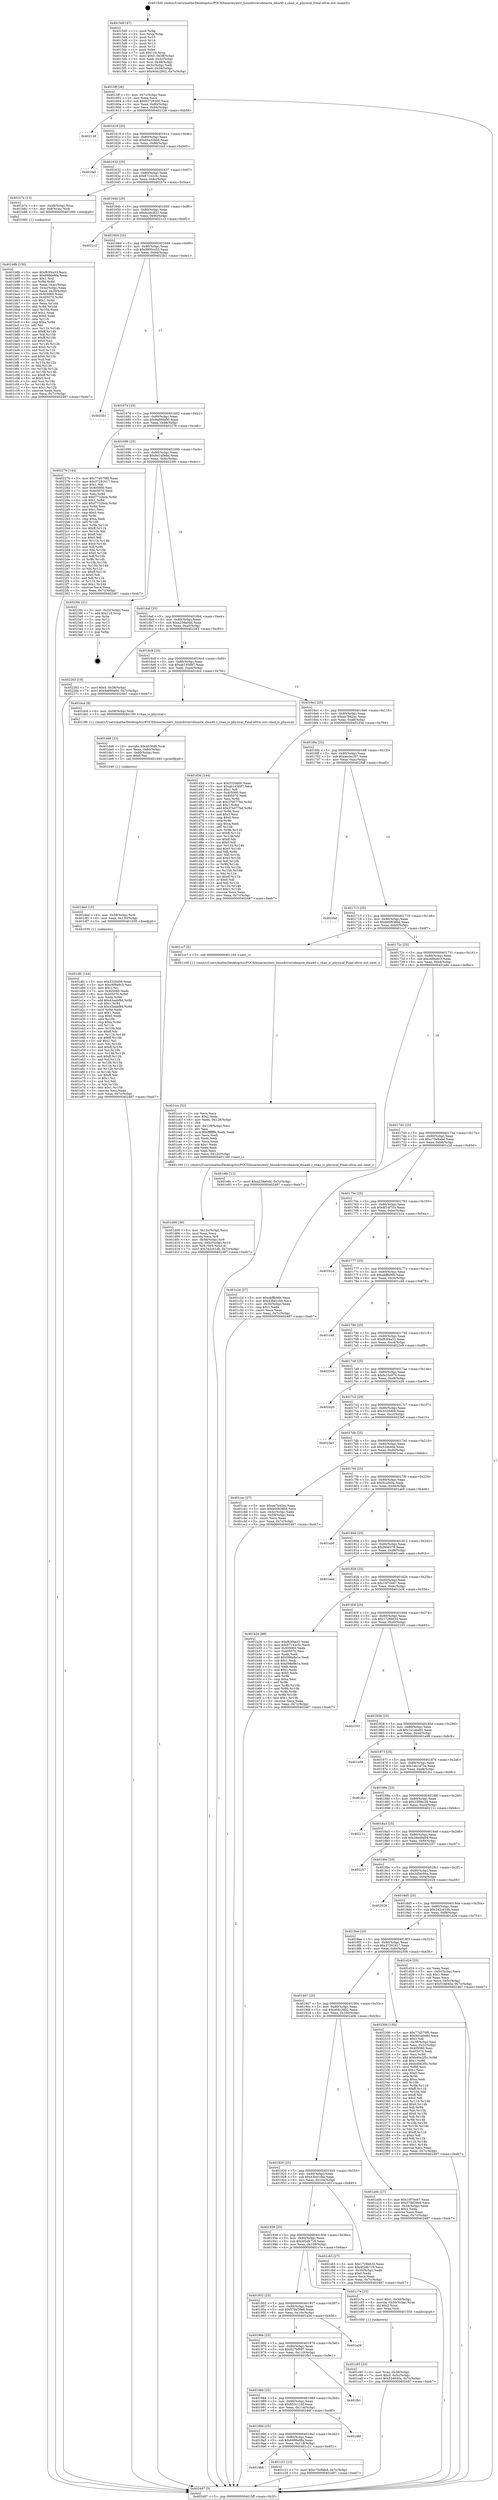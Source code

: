 digraph "0x4015d0" {
  label = "0x4015d0 (/mnt/c/Users/mathe/Desktop/tcc/POCII/binaries/extr_linuxdriversdmaste_dma40.c_chan_is_physical_Final-ollvm.out::main(0))"
  labelloc = "t"
  node[shape=record]

  Entry [label="",width=0.3,height=0.3,shape=circle,fillcolor=black,style=filled]
  "0x4015ff" [label="{
     0x4015ff [26]\l
     | [instrs]\l
     &nbsp;&nbsp;0x4015ff \<+3\>: mov -0x7c(%rbp),%eax\l
     &nbsp;&nbsp;0x401602 \<+2\>: mov %eax,%ecx\l
     &nbsp;&nbsp;0x401604 \<+6\>: sub $0x83728300,%ecx\l
     &nbsp;&nbsp;0x40160a \<+3\>: mov %eax,-0x80(%rbp)\l
     &nbsp;&nbsp;0x40160d \<+6\>: mov %ecx,-0x84(%rbp)\l
     &nbsp;&nbsp;0x401613 \<+6\>: je 0000000000402128 \<main+0xb58\>\l
  }"]
  "0x402128" [label="{
     0x402128\l
  }", style=dashed]
  "0x401619" [label="{
     0x401619 [25]\l
     | [instrs]\l
     &nbsp;&nbsp;0x401619 \<+5\>: jmp 000000000040161e \<main+0x4e\>\l
     &nbsp;&nbsp;0x40161e \<+3\>: mov -0x80(%rbp),%eax\l
     &nbsp;&nbsp;0x401621 \<+5\>: sub $0x83a32b08,%eax\l
     &nbsp;&nbsp;0x401626 \<+6\>: mov %eax,-0x88(%rbp)\l
     &nbsp;&nbsp;0x40162c \<+6\>: je 0000000000401fa5 \<main+0x9d5\>\l
  }"]
  Exit [label="",width=0.3,height=0.3,shape=circle,fillcolor=black,style=filled,peripheries=2]
  "0x401fa5" [label="{
     0x401fa5\l
  }", style=dashed]
  "0x401632" [label="{
     0x401632 [25]\l
     | [instrs]\l
     &nbsp;&nbsp;0x401632 \<+5\>: jmp 0000000000401637 \<main+0x67\>\l
     &nbsp;&nbsp;0x401637 \<+3\>: mov -0x80(%rbp),%eax\l
     &nbsp;&nbsp;0x40163a \<+5\>: sub $0x87142c5c,%eax\l
     &nbsp;&nbsp;0x40163f \<+6\>: mov %eax,-0x8c(%rbp)\l
     &nbsp;&nbsp;0x401645 \<+6\>: je 0000000000401b7e \<main+0x5ae\>\l
  }"]
  "0x401dfc" [label="{
     0x401dfc [144]\l
     | [instrs]\l
     &nbsp;&nbsp;0x401dfc \<+5\>: mov $0x3320d00,%eax\l
     &nbsp;&nbsp;0x401e01 \<+5\>: mov $0xc6f9a9c3,%esi\l
     &nbsp;&nbsp;0x401e06 \<+2\>: mov $0x1,%cl\l
     &nbsp;&nbsp;0x401e08 \<+7\>: mov 0x405060,%edx\l
     &nbsp;&nbsp;0x401e0f \<+8\>: mov 0x405070,%r8d\l
     &nbsp;&nbsp;0x401e17 \<+3\>: mov %edx,%r9d\l
     &nbsp;&nbsp;0x401e1a \<+7\>: add $0x43aabf8d,%r9d\l
     &nbsp;&nbsp;0x401e21 \<+4\>: sub $0x1,%r9d\l
     &nbsp;&nbsp;0x401e25 \<+7\>: sub $0x43aabf8d,%r9d\l
     &nbsp;&nbsp;0x401e2c \<+4\>: imul %r9d,%edx\l
     &nbsp;&nbsp;0x401e30 \<+3\>: and $0x1,%edx\l
     &nbsp;&nbsp;0x401e33 \<+3\>: cmp $0x0,%edx\l
     &nbsp;&nbsp;0x401e36 \<+4\>: sete %r10b\l
     &nbsp;&nbsp;0x401e3a \<+4\>: cmp $0xa,%r8d\l
     &nbsp;&nbsp;0x401e3e \<+4\>: setl %r11b\l
     &nbsp;&nbsp;0x401e42 \<+3\>: mov %r10b,%bl\l
     &nbsp;&nbsp;0x401e45 \<+3\>: xor $0xff,%bl\l
     &nbsp;&nbsp;0x401e48 \<+3\>: mov %r11b,%r14b\l
     &nbsp;&nbsp;0x401e4b \<+4\>: xor $0xff,%r14b\l
     &nbsp;&nbsp;0x401e4f \<+3\>: xor $0x1,%cl\l
     &nbsp;&nbsp;0x401e52 \<+3\>: mov %bl,%r15b\l
     &nbsp;&nbsp;0x401e55 \<+4\>: and $0xff,%r15b\l
     &nbsp;&nbsp;0x401e59 \<+3\>: and %cl,%r10b\l
     &nbsp;&nbsp;0x401e5c \<+3\>: mov %r14b,%r12b\l
     &nbsp;&nbsp;0x401e5f \<+4\>: and $0xff,%r12b\l
     &nbsp;&nbsp;0x401e63 \<+3\>: and %cl,%r11b\l
     &nbsp;&nbsp;0x401e66 \<+3\>: or %r10b,%r15b\l
     &nbsp;&nbsp;0x401e69 \<+3\>: or %r11b,%r12b\l
     &nbsp;&nbsp;0x401e6c \<+3\>: xor %r12b,%r15b\l
     &nbsp;&nbsp;0x401e6f \<+3\>: or %r14b,%bl\l
     &nbsp;&nbsp;0x401e72 \<+3\>: xor $0xff,%bl\l
     &nbsp;&nbsp;0x401e75 \<+3\>: or $0x1,%cl\l
     &nbsp;&nbsp;0x401e78 \<+2\>: and %cl,%bl\l
     &nbsp;&nbsp;0x401e7a \<+3\>: or %bl,%r15b\l
     &nbsp;&nbsp;0x401e7d \<+4\>: test $0x1,%r15b\l
     &nbsp;&nbsp;0x401e81 \<+3\>: cmovne %esi,%eax\l
     &nbsp;&nbsp;0x401e84 \<+3\>: mov %eax,-0x7c(%rbp)\l
     &nbsp;&nbsp;0x401e87 \<+5\>: jmp 0000000000402487 \<main+0xeb7\>\l
  }"]
  "0x401b7e" [label="{
     0x401b7e [13]\l
     | [instrs]\l
     &nbsp;&nbsp;0x401b7e \<+4\>: mov -0x48(%rbp),%rax\l
     &nbsp;&nbsp;0x401b82 \<+4\>: mov 0x8(%rax),%rdi\l
     &nbsp;&nbsp;0x401b86 \<+5\>: call 0000000000401060 \<atoi@plt\>\l
     | [calls]\l
     &nbsp;&nbsp;0x401060 \{1\} (unknown)\l
  }"]
  "0x40164b" [label="{
     0x40164b [25]\l
     | [instrs]\l
     &nbsp;&nbsp;0x40164b \<+5\>: jmp 0000000000401650 \<main+0x80\>\l
     &nbsp;&nbsp;0x401650 \<+3\>: mov -0x80(%rbp),%eax\l
     &nbsp;&nbsp;0x401653 \<+5\>: sub $0x8ca6c833,%eax\l
     &nbsp;&nbsp;0x401658 \<+6\>: mov %eax,-0x90(%rbp)\l
     &nbsp;&nbsp;0x40165e \<+6\>: je 00000000004021c2 \<main+0xbf2\>\l
  }"]
  "0x401ded" [label="{
     0x401ded [15]\l
     | [instrs]\l
     &nbsp;&nbsp;0x401ded \<+4\>: mov -0x58(%rbp),%rdi\l
     &nbsp;&nbsp;0x401df1 \<+6\>: mov %eax,-0x130(%rbp)\l
     &nbsp;&nbsp;0x401df7 \<+5\>: call 0000000000401030 \<free@plt\>\l
     | [calls]\l
     &nbsp;&nbsp;0x401030 \{1\} (unknown)\l
  }"]
  "0x4021c2" [label="{
     0x4021c2\l
  }", style=dashed]
  "0x401664" [label="{
     0x401664 [25]\l
     | [instrs]\l
     &nbsp;&nbsp;0x401664 \<+5\>: jmp 0000000000401669 \<main+0x99\>\l
     &nbsp;&nbsp;0x401669 \<+3\>: mov -0x80(%rbp),%eax\l
     &nbsp;&nbsp;0x40166c \<+5\>: sub $0x9900cc53,%eax\l
     &nbsp;&nbsp;0x401671 \<+6\>: mov %eax,-0x94(%rbp)\l
     &nbsp;&nbsp;0x401677 \<+6\>: je 00000000004023b1 \<main+0xde1\>\l
  }"]
  "0x401dd6" [label="{
     0x401dd6 [23]\l
     | [instrs]\l
     &nbsp;&nbsp;0x401dd6 \<+10\>: movabs $0x4030d6,%rdi\l
     &nbsp;&nbsp;0x401de0 \<+3\>: mov %eax,-0x60(%rbp)\l
     &nbsp;&nbsp;0x401de3 \<+3\>: mov -0x60(%rbp),%esi\l
     &nbsp;&nbsp;0x401de6 \<+2\>: mov $0x0,%al\l
     &nbsp;&nbsp;0x401de8 \<+5\>: call 0000000000401040 \<printf@plt\>\l
     | [calls]\l
     &nbsp;&nbsp;0x401040 \{1\} (unknown)\l
  }"]
  "0x4023b1" [label="{
     0x4023b1\l
  }", style=dashed]
  "0x40167d" [label="{
     0x40167d [25]\l
     | [instrs]\l
     &nbsp;&nbsp;0x40167d \<+5\>: jmp 0000000000401682 \<main+0xb2\>\l
     &nbsp;&nbsp;0x401682 \<+3\>: mov -0x80(%rbp),%eax\l
     &nbsp;&nbsp;0x401685 \<+5\>: sub $0x9a690a90,%eax\l
     &nbsp;&nbsp;0x40168a \<+6\>: mov %eax,-0x98(%rbp)\l
     &nbsp;&nbsp;0x401690 \<+6\>: je 0000000000402276 \<main+0xca6\>\l
  }"]
  "0x401d00" [label="{
     0x401d00 [36]\l
     | [instrs]\l
     &nbsp;&nbsp;0x401d00 \<+6\>: mov -0x12c(%rbp),%ecx\l
     &nbsp;&nbsp;0x401d06 \<+3\>: imul %eax,%ecx\l
     &nbsp;&nbsp;0x401d09 \<+3\>: movslq %ecx,%r8\l
     &nbsp;&nbsp;0x401d0c \<+4\>: mov -0x58(%rbp),%r9\l
     &nbsp;&nbsp;0x401d10 \<+4\>: movslq -0x5c(%rbp),%r10\l
     &nbsp;&nbsp;0x401d14 \<+4\>: mov %r8,(%r9,%r10,8)\l
     &nbsp;&nbsp;0x401d18 \<+7\>: movl $0x342c61db,-0x7c(%rbp)\l
     &nbsp;&nbsp;0x401d1f \<+5\>: jmp 0000000000402487 \<main+0xeb7\>\l
  }"]
  "0x402276" [label="{
     0x402276 [144]\l
     | [instrs]\l
     &nbsp;&nbsp;0x402276 \<+5\>: mov $0x77d570f0,%eax\l
     &nbsp;&nbsp;0x40227b \<+5\>: mov $0x37291617,%ecx\l
     &nbsp;&nbsp;0x402280 \<+2\>: mov $0x1,%dl\l
     &nbsp;&nbsp;0x402282 \<+7\>: mov 0x405060,%esi\l
     &nbsp;&nbsp;0x402289 \<+7\>: mov 0x405070,%edi\l
     &nbsp;&nbsp;0x402290 \<+3\>: mov %esi,%r8d\l
     &nbsp;&nbsp;0x402293 \<+7\>: sub $0xf7732bcb,%r8d\l
     &nbsp;&nbsp;0x40229a \<+4\>: sub $0x1,%r8d\l
     &nbsp;&nbsp;0x40229e \<+7\>: add $0xf7732bcb,%r8d\l
     &nbsp;&nbsp;0x4022a5 \<+4\>: imul %r8d,%esi\l
     &nbsp;&nbsp;0x4022a9 \<+3\>: and $0x1,%esi\l
     &nbsp;&nbsp;0x4022ac \<+3\>: cmp $0x0,%esi\l
     &nbsp;&nbsp;0x4022af \<+4\>: sete %r9b\l
     &nbsp;&nbsp;0x4022b3 \<+3\>: cmp $0xa,%edi\l
     &nbsp;&nbsp;0x4022b6 \<+4\>: setl %r10b\l
     &nbsp;&nbsp;0x4022ba \<+3\>: mov %r9b,%r11b\l
     &nbsp;&nbsp;0x4022bd \<+4\>: xor $0xff,%r11b\l
     &nbsp;&nbsp;0x4022c1 \<+3\>: mov %r10b,%bl\l
     &nbsp;&nbsp;0x4022c4 \<+3\>: xor $0xff,%bl\l
     &nbsp;&nbsp;0x4022c7 \<+3\>: xor $0x0,%dl\l
     &nbsp;&nbsp;0x4022ca \<+3\>: mov %r11b,%r14b\l
     &nbsp;&nbsp;0x4022cd \<+4\>: and $0x0,%r14b\l
     &nbsp;&nbsp;0x4022d1 \<+3\>: and %dl,%r9b\l
     &nbsp;&nbsp;0x4022d4 \<+3\>: mov %bl,%r15b\l
     &nbsp;&nbsp;0x4022d7 \<+4\>: and $0x0,%r15b\l
     &nbsp;&nbsp;0x4022db \<+3\>: and %dl,%r10b\l
     &nbsp;&nbsp;0x4022de \<+3\>: or %r9b,%r14b\l
     &nbsp;&nbsp;0x4022e1 \<+3\>: or %r10b,%r15b\l
     &nbsp;&nbsp;0x4022e4 \<+3\>: xor %r15b,%r14b\l
     &nbsp;&nbsp;0x4022e7 \<+3\>: or %bl,%r11b\l
     &nbsp;&nbsp;0x4022ea \<+4\>: xor $0xff,%r11b\l
     &nbsp;&nbsp;0x4022ee \<+3\>: or $0x0,%dl\l
     &nbsp;&nbsp;0x4022f1 \<+3\>: and %dl,%r11b\l
     &nbsp;&nbsp;0x4022f4 \<+3\>: or %r11b,%r14b\l
     &nbsp;&nbsp;0x4022f7 \<+4\>: test $0x1,%r14b\l
     &nbsp;&nbsp;0x4022fb \<+3\>: cmovne %ecx,%eax\l
     &nbsp;&nbsp;0x4022fe \<+3\>: mov %eax,-0x7c(%rbp)\l
     &nbsp;&nbsp;0x402301 \<+5\>: jmp 0000000000402487 \<main+0xeb7\>\l
  }"]
  "0x401696" [label="{
     0x401696 [25]\l
     | [instrs]\l
     &nbsp;&nbsp;0x401696 \<+5\>: jmp 000000000040169b \<main+0xcb\>\l
     &nbsp;&nbsp;0x40169b \<+3\>: mov -0x80(%rbp),%eax\l
     &nbsp;&nbsp;0x40169e \<+5\>: sub $0x9d1a0e8d,%eax\l
     &nbsp;&nbsp;0x4016a3 \<+6\>: mov %eax,-0x9c(%rbp)\l
     &nbsp;&nbsp;0x4016a9 \<+6\>: je 000000000040239c \<main+0xdcc\>\l
  }"]
  "0x401ccc" [label="{
     0x401ccc [52]\l
     | [instrs]\l
     &nbsp;&nbsp;0x401ccc \<+2\>: xor %ecx,%ecx\l
     &nbsp;&nbsp;0x401cce \<+5\>: mov $0x2,%edx\l
     &nbsp;&nbsp;0x401cd3 \<+6\>: mov %edx,-0x128(%rbp)\l
     &nbsp;&nbsp;0x401cd9 \<+1\>: cltd\l
     &nbsp;&nbsp;0x401cda \<+6\>: mov -0x128(%rbp),%esi\l
     &nbsp;&nbsp;0x401ce0 \<+2\>: idiv %esi\l
     &nbsp;&nbsp;0x401ce2 \<+6\>: imul $0xfffffffe,%edx,%edx\l
     &nbsp;&nbsp;0x401ce8 \<+2\>: mov %ecx,%edi\l
     &nbsp;&nbsp;0x401cea \<+2\>: sub %edx,%edi\l
     &nbsp;&nbsp;0x401cec \<+2\>: mov %ecx,%edx\l
     &nbsp;&nbsp;0x401cee \<+3\>: sub $0x1,%edx\l
     &nbsp;&nbsp;0x401cf1 \<+2\>: add %edx,%edi\l
     &nbsp;&nbsp;0x401cf3 \<+2\>: sub %edi,%ecx\l
     &nbsp;&nbsp;0x401cf5 \<+6\>: mov %ecx,-0x12c(%rbp)\l
     &nbsp;&nbsp;0x401cfb \<+5\>: call 0000000000401160 \<next_i\>\l
     | [calls]\l
     &nbsp;&nbsp;0x401160 \{1\} (/mnt/c/Users/mathe/Desktop/tcc/POCII/binaries/extr_linuxdriversdmaste_dma40.c_chan_is_physical_Final-ollvm.out::next_i)\l
  }"]
  "0x40239c" [label="{
     0x40239c [21]\l
     | [instrs]\l
     &nbsp;&nbsp;0x40239c \<+3\>: mov -0x2c(%rbp),%eax\l
     &nbsp;&nbsp;0x40239f \<+7\>: add $0x118,%rsp\l
     &nbsp;&nbsp;0x4023a6 \<+1\>: pop %rbx\l
     &nbsp;&nbsp;0x4023a7 \<+2\>: pop %r12\l
     &nbsp;&nbsp;0x4023a9 \<+2\>: pop %r13\l
     &nbsp;&nbsp;0x4023ab \<+2\>: pop %r14\l
     &nbsp;&nbsp;0x4023ad \<+2\>: pop %r15\l
     &nbsp;&nbsp;0x4023af \<+1\>: pop %rbp\l
     &nbsp;&nbsp;0x4023b0 \<+1\>: ret\l
  }"]
  "0x4016af" [label="{
     0x4016af [25]\l
     | [instrs]\l
     &nbsp;&nbsp;0x4016af \<+5\>: jmp 00000000004016b4 \<main+0xe4\>\l
     &nbsp;&nbsp;0x4016b4 \<+3\>: mov -0x80(%rbp),%eax\l
     &nbsp;&nbsp;0x4016b7 \<+5\>: sub $0xa258a0dd,%eax\l
     &nbsp;&nbsp;0x4016bc \<+6\>: mov %eax,-0xa0(%rbp)\l
     &nbsp;&nbsp;0x4016c2 \<+6\>: je 0000000000402263 \<main+0xc93\>\l
  }"]
  "0x401c95" [label="{
     0x401c95 [23]\l
     | [instrs]\l
     &nbsp;&nbsp;0x401c95 \<+4\>: mov %rax,-0x58(%rbp)\l
     &nbsp;&nbsp;0x401c99 \<+7\>: movl $0x0,-0x5c(%rbp)\l
     &nbsp;&nbsp;0x401ca0 \<+7\>: movl $0x534640a,-0x7c(%rbp)\l
     &nbsp;&nbsp;0x401ca7 \<+5\>: jmp 0000000000402487 \<main+0xeb7\>\l
  }"]
  "0x402263" [label="{
     0x402263 [19]\l
     | [instrs]\l
     &nbsp;&nbsp;0x402263 \<+7\>: movl $0x0,-0x38(%rbp)\l
     &nbsp;&nbsp;0x40226a \<+7\>: movl $0x9a690a90,-0x7c(%rbp)\l
     &nbsp;&nbsp;0x402271 \<+5\>: jmp 0000000000402487 \<main+0xeb7\>\l
  }"]
  "0x4016c8" [label="{
     0x4016c8 [25]\l
     | [instrs]\l
     &nbsp;&nbsp;0x4016c8 \<+5\>: jmp 00000000004016cd \<main+0xfd\>\l
     &nbsp;&nbsp;0x4016cd \<+3\>: mov -0x80(%rbp),%eax\l
     &nbsp;&nbsp;0x4016d0 \<+5\>: sub $0xab145697,%eax\l
     &nbsp;&nbsp;0x4016d5 \<+6\>: mov %eax,-0xa4(%rbp)\l
     &nbsp;&nbsp;0x4016db \<+6\>: je 0000000000401dcd \<main+0x7fd\>\l
  }"]
  "0x4019b6" [label="{
     0x4019b6\l
  }", style=dashed]
  "0x401dcd" [label="{
     0x401dcd [9]\l
     | [instrs]\l
     &nbsp;&nbsp;0x401dcd \<+4\>: mov -0x58(%rbp),%rdi\l
     &nbsp;&nbsp;0x401dd1 \<+5\>: call 00000000004013f0 \<chan_is_physical\>\l
     | [calls]\l
     &nbsp;&nbsp;0x4013f0 \{1\} (/mnt/c/Users/mathe/Desktop/tcc/POCII/binaries/extr_linuxdriversdmaste_dma40.c_chan_is_physical_Final-ollvm.out::chan_is_physical)\l
  }"]
  "0x4016e1" [label="{
     0x4016e1 [25]\l
     | [instrs]\l
     &nbsp;&nbsp;0x4016e1 \<+5\>: jmp 00000000004016e6 \<main+0x116\>\l
     &nbsp;&nbsp;0x4016e6 \<+3\>: mov -0x80(%rbp),%eax\l
     &nbsp;&nbsp;0x4016e9 \<+5\>: sub $0xae7b42ec,%eax\l
     &nbsp;&nbsp;0x4016ee \<+6\>: mov %eax,-0xa8(%rbp)\l
     &nbsp;&nbsp;0x4016f4 \<+6\>: je 0000000000401d3d \<main+0x76d\>\l
  }"]
  "0x401c21" [label="{
     0x401c21 [12]\l
     | [instrs]\l
     &nbsp;&nbsp;0x401c21 \<+7\>: movl $0xc75e9abd,-0x7c(%rbp)\l
     &nbsp;&nbsp;0x401c28 \<+5\>: jmp 0000000000402487 \<main+0xeb7\>\l
  }"]
  "0x401d3d" [label="{
     0x401d3d [144]\l
     | [instrs]\l
     &nbsp;&nbsp;0x401d3d \<+5\>: mov $0x3320d00,%eax\l
     &nbsp;&nbsp;0x401d42 \<+5\>: mov $0xab145697,%ecx\l
     &nbsp;&nbsp;0x401d47 \<+2\>: mov $0x1,%dl\l
     &nbsp;&nbsp;0x401d49 \<+7\>: mov 0x405060,%esi\l
     &nbsp;&nbsp;0x401d50 \<+7\>: mov 0x405070,%edi\l
     &nbsp;&nbsp;0x401d57 \<+3\>: mov %esi,%r8d\l
     &nbsp;&nbsp;0x401d5a \<+7\>: sub $0x37b077bd,%r8d\l
     &nbsp;&nbsp;0x401d61 \<+4\>: sub $0x1,%r8d\l
     &nbsp;&nbsp;0x401d65 \<+7\>: add $0x37b077bd,%r8d\l
     &nbsp;&nbsp;0x401d6c \<+4\>: imul %r8d,%esi\l
     &nbsp;&nbsp;0x401d70 \<+3\>: and $0x1,%esi\l
     &nbsp;&nbsp;0x401d73 \<+3\>: cmp $0x0,%esi\l
     &nbsp;&nbsp;0x401d76 \<+4\>: sete %r9b\l
     &nbsp;&nbsp;0x401d7a \<+3\>: cmp $0xa,%edi\l
     &nbsp;&nbsp;0x401d7d \<+4\>: setl %r10b\l
     &nbsp;&nbsp;0x401d81 \<+3\>: mov %r9b,%r11b\l
     &nbsp;&nbsp;0x401d84 \<+4\>: xor $0xff,%r11b\l
     &nbsp;&nbsp;0x401d88 \<+3\>: mov %r10b,%bl\l
     &nbsp;&nbsp;0x401d8b \<+3\>: xor $0xff,%bl\l
     &nbsp;&nbsp;0x401d8e \<+3\>: xor $0x0,%dl\l
     &nbsp;&nbsp;0x401d91 \<+3\>: mov %r11b,%r14b\l
     &nbsp;&nbsp;0x401d94 \<+4\>: and $0x0,%r14b\l
     &nbsp;&nbsp;0x401d98 \<+3\>: and %dl,%r9b\l
     &nbsp;&nbsp;0x401d9b \<+3\>: mov %bl,%r15b\l
     &nbsp;&nbsp;0x401d9e \<+4\>: and $0x0,%r15b\l
     &nbsp;&nbsp;0x401da2 \<+3\>: and %dl,%r10b\l
     &nbsp;&nbsp;0x401da5 \<+3\>: or %r9b,%r14b\l
     &nbsp;&nbsp;0x401da8 \<+3\>: or %r10b,%r15b\l
     &nbsp;&nbsp;0x401dab \<+3\>: xor %r15b,%r14b\l
     &nbsp;&nbsp;0x401dae \<+3\>: or %bl,%r11b\l
     &nbsp;&nbsp;0x401db1 \<+4\>: xor $0xff,%r11b\l
     &nbsp;&nbsp;0x401db5 \<+3\>: or $0x0,%dl\l
     &nbsp;&nbsp;0x401db8 \<+3\>: and %dl,%r11b\l
     &nbsp;&nbsp;0x401dbb \<+3\>: or %r11b,%r14b\l
     &nbsp;&nbsp;0x401dbe \<+4\>: test $0x1,%r14b\l
     &nbsp;&nbsp;0x401dc2 \<+3\>: cmovne %ecx,%eax\l
     &nbsp;&nbsp;0x401dc5 \<+3\>: mov %eax,-0x7c(%rbp)\l
     &nbsp;&nbsp;0x401dc8 \<+5\>: jmp 0000000000402487 \<main+0xeb7\>\l
  }"]
  "0x4016fa" [label="{
     0x4016fa [25]\l
     | [instrs]\l
     &nbsp;&nbsp;0x4016fa \<+5\>: jmp 00000000004016ff \<main+0x12f\>\l
     &nbsp;&nbsp;0x4016ff \<+3\>: mov -0x80(%rbp),%eax\l
     &nbsp;&nbsp;0x401702 \<+5\>: sub $0xaecbc267,%eax\l
     &nbsp;&nbsp;0x401707 \<+6\>: mov %eax,-0xac(%rbp)\l
     &nbsp;&nbsp;0x40170d \<+6\>: je 00000000004020af \<main+0xadf\>\l
  }"]
  "0x40199d" [label="{
     0x40199d [25]\l
     | [instrs]\l
     &nbsp;&nbsp;0x40199d \<+5\>: jmp 00000000004019a2 \<main+0x3d2\>\l
     &nbsp;&nbsp;0x4019a2 \<+3\>: mov -0x80(%rbp),%eax\l
     &nbsp;&nbsp;0x4019a5 \<+5\>: sub $0x6986e9fa,%eax\l
     &nbsp;&nbsp;0x4019aa \<+6\>: mov %eax,-0x118(%rbp)\l
     &nbsp;&nbsp;0x4019b0 \<+6\>: je 0000000000401c21 \<main+0x651\>\l
  }"]
  "0x4020af" [label="{
     0x4020af\l
  }", style=dashed]
  "0x401713" [label="{
     0x401713 [25]\l
     | [instrs]\l
     &nbsp;&nbsp;0x401713 \<+5\>: jmp 0000000000401718 \<main+0x148\>\l
     &nbsp;&nbsp;0x401718 \<+3\>: mov -0x80(%rbp),%eax\l
     &nbsp;&nbsp;0x40171b \<+5\>: sub $0xb008380d,%eax\l
     &nbsp;&nbsp;0x401720 \<+6\>: mov %eax,-0xb0(%rbp)\l
     &nbsp;&nbsp;0x401726 \<+6\>: je 0000000000401cc7 \<main+0x6f7\>\l
  }"]
  "0x40246f" [label="{
     0x40246f\l
  }", style=dashed]
  "0x401cc7" [label="{
     0x401cc7 [5]\l
     | [instrs]\l
     &nbsp;&nbsp;0x401cc7 \<+5\>: call 0000000000401160 \<next_i\>\l
     | [calls]\l
     &nbsp;&nbsp;0x401160 \{1\} (/mnt/c/Users/mathe/Desktop/tcc/POCII/binaries/extr_linuxdriversdmaste_dma40.c_chan_is_physical_Final-ollvm.out::next_i)\l
  }"]
  "0x40172c" [label="{
     0x40172c [25]\l
     | [instrs]\l
     &nbsp;&nbsp;0x40172c \<+5\>: jmp 0000000000401731 \<main+0x161\>\l
     &nbsp;&nbsp;0x401731 \<+3\>: mov -0x80(%rbp),%eax\l
     &nbsp;&nbsp;0x401734 \<+5\>: sub $0xc6f9a9c3,%eax\l
     &nbsp;&nbsp;0x401739 \<+6\>: mov %eax,-0xb4(%rbp)\l
     &nbsp;&nbsp;0x40173f \<+6\>: je 0000000000401e8c \<main+0x8bc\>\l
  }"]
  "0x401984" [label="{
     0x401984 [25]\l
     | [instrs]\l
     &nbsp;&nbsp;0x401984 \<+5\>: jmp 0000000000401989 \<main+0x3b9\>\l
     &nbsp;&nbsp;0x401989 \<+3\>: mov -0x80(%rbp),%eax\l
     &nbsp;&nbsp;0x40198c \<+5\>: sub $0x653c116f,%eax\l
     &nbsp;&nbsp;0x401991 \<+6\>: mov %eax,-0x114(%rbp)\l
     &nbsp;&nbsp;0x401997 \<+6\>: je 000000000040246f \<main+0xe9f\>\l
  }"]
  "0x401e8c" [label="{
     0x401e8c [12]\l
     | [instrs]\l
     &nbsp;&nbsp;0x401e8c \<+7\>: movl $0xa258a0dd,-0x7c(%rbp)\l
     &nbsp;&nbsp;0x401e93 \<+5\>: jmp 0000000000402487 \<main+0xeb7\>\l
  }"]
  "0x401745" [label="{
     0x401745 [25]\l
     | [instrs]\l
     &nbsp;&nbsp;0x401745 \<+5\>: jmp 000000000040174a \<main+0x17a\>\l
     &nbsp;&nbsp;0x40174a \<+3\>: mov -0x80(%rbp),%eax\l
     &nbsp;&nbsp;0x40174d \<+5\>: sub $0xc75e9abd,%eax\l
     &nbsp;&nbsp;0x401752 \<+6\>: mov %eax,-0xb8(%rbp)\l
     &nbsp;&nbsp;0x401758 \<+6\>: je 0000000000401c2d \<main+0x65d\>\l
  }"]
  "0x401fb1" [label="{
     0x401fb1\l
  }", style=dashed]
  "0x401c2d" [label="{
     0x401c2d [27]\l
     | [instrs]\l
     &nbsp;&nbsp;0x401c2d \<+5\>: mov $0xebffb06b,%eax\l
     &nbsp;&nbsp;0x401c32 \<+5\>: mov $0x43bd1cbb,%ecx\l
     &nbsp;&nbsp;0x401c37 \<+3\>: mov -0x30(%rbp),%edx\l
     &nbsp;&nbsp;0x401c3a \<+3\>: cmp $0x1,%edx\l
     &nbsp;&nbsp;0x401c3d \<+3\>: cmovl %ecx,%eax\l
     &nbsp;&nbsp;0x401c40 \<+3\>: mov %eax,-0x7c(%rbp)\l
     &nbsp;&nbsp;0x401c43 \<+5\>: jmp 0000000000402487 \<main+0xeb7\>\l
  }"]
  "0x40175e" [label="{
     0x40175e [25]\l
     | [instrs]\l
     &nbsp;&nbsp;0x40175e \<+5\>: jmp 0000000000401763 \<main+0x193\>\l
     &nbsp;&nbsp;0x401763 \<+3\>: mov -0x80(%rbp),%eax\l
     &nbsp;&nbsp;0x401766 \<+5\>: sub $0xdf1df703,%eax\l
     &nbsp;&nbsp;0x40176b \<+6\>: mov %eax,-0xbc(%rbp)\l
     &nbsp;&nbsp;0x401771 \<+6\>: je 0000000000401b1a \<main+0x54a\>\l
  }"]
  "0x40196b" [label="{
     0x40196b [25]\l
     | [instrs]\l
     &nbsp;&nbsp;0x40196b \<+5\>: jmp 0000000000401970 \<main+0x3a0\>\l
     &nbsp;&nbsp;0x401970 \<+3\>: mov -0x80(%rbp),%eax\l
     &nbsp;&nbsp;0x401973 \<+5\>: sub $0x627bf997,%eax\l
     &nbsp;&nbsp;0x401978 \<+6\>: mov %eax,-0x110(%rbp)\l
     &nbsp;&nbsp;0x40197e \<+6\>: je 0000000000401fb1 \<main+0x9e1\>\l
  }"]
  "0x401b1a" [label="{
     0x401b1a\l
  }", style=dashed]
  "0x401777" [label="{
     0x401777 [25]\l
     | [instrs]\l
     &nbsp;&nbsp;0x401777 \<+5\>: jmp 000000000040177c \<main+0x1ac\>\l
     &nbsp;&nbsp;0x40177c \<+3\>: mov -0x80(%rbp),%eax\l
     &nbsp;&nbsp;0x40177f \<+5\>: sub $0xebffb06b,%eax\l
     &nbsp;&nbsp;0x401784 \<+6\>: mov %eax,-0xc0(%rbp)\l
     &nbsp;&nbsp;0x40178a \<+6\>: je 0000000000401c48 \<main+0x678\>\l
  }"]
  "0x401a26" [label="{
     0x401a26\l
  }", style=dashed]
  "0x401c48" [label="{
     0x401c48\l
  }", style=dashed]
  "0x401790" [label="{
     0x401790 [25]\l
     | [instrs]\l
     &nbsp;&nbsp;0x401790 \<+5\>: jmp 0000000000401795 \<main+0x1c5\>\l
     &nbsp;&nbsp;0x401795 \<+3\>: mov -0x80(%rbp),%eax\l
     &nbsp;&nbsp;0x401798 \<+5\>: sub $0xf63f4a33,%eax\l
     &nbsp;&nbsp;0x40179d \<+6\>: mov %eax,-0xc4(%rbp)\l
     &nbsp;&nbsp;0x4017a3 \<+6\>: je 00000000004023c9 \<main+0xdf9\>\l
  }"]
  "0x401952" [label="{
     0x401952 [25]\l
     | [instrs]\l
     &nbsp;&nbsp;0x401952 \<+5\>: jmp 0000000000401957 \<main+0x387\>\l
     &nbsp;&nbsp;0x401957 \<+3\>: mov -0x80(%rbp),%eax\l
     &nbsp;&nbsp;0x40195a \<+5\>: sub $0x578d39e6,%eax\l
     &nbsp;&nbsp;0x40195f \<+6\>: mov %eax,-0x10c(%rbp)\l
     &nbsp;&nbsp;0x401965 \<+6\>: je 0000000000401a26 \<main+0x456\>\l
  }"]
  "0x4023c9" [label="{
     0x4023c9\l
  }", style=dashed]
  "0x4017a9" [label="{
     0x4017a9 [25]\l
     | [instrs]\l
     &nbsp;&nbsp;0x4017a9 \<+5\>: jmp 00000000004017ae \<main+0x1de\>\l
     &nbsp;&nbsp;0x4017ae \<+3\>: mov -0x80(%rbp),%eax\l
     &nbsp;&nbsp;0x4017b1 \<+5\>: sub $0xfe15e979,%eax\l
     &nbsp;&nbsp;0x4017b6 \<+6\>: mov %eax,-0xc8(%rbp)\l
     &nbsp;&nbsp;0x4017bc \<+6\>: je 0000000000402420 \<main+0xe50\>\l
  }"]
  "0x401c7e" [label="{
     0x401c7e [23]\l
     | [instrs]\l
     &nbsp;&nbsp;0x401c7e \<+7\>: movl $0x1,-0x50(%rbp)\l
     &nbsp;&nbsp;0x401c85 \<+4\>: movslq -0x50(%rbp),%rax\l
     &nbsp;&nbsp;0x401c89 \<+4\>: shl $0x3,%rax\l
     &nbsp;&nbsp;0x401c8d \<+3\>: mov %rax,%rdi\l
     &nbsp;&nbsp;0x401c90 \<+5\>: call 0000000000401050 \<malloc@plt\>\l
     | [calls]\l
     &nbsp;&nbsp;0x401050 \{1\} (unknown)\l
  }"]
  "0x402420" [label="{
     0x402420\l
  }", style=dashed]
  "0x4017c2" [label="{
     0x4017c2 [25]\l
     | [instrs]\l
     &nbsp;&nbsp;0x4017c2 \<+5\>: jmp 00000000004017c7 \<main+0x1f7\>\l
     &nbsp;&nbsp;0x4017c7 \<+3\>: mov -0x80(%rbp),%eax\l
     &nbsp;&nbsp;0x4017ca \<+5\>: sub $0x3320d00,%eax\l
     &nbsp;&nbsp;0x4017cf \<+6\>: mov %eax,-0xcc(%rbp)\l
     &nbsp;&nbsp;0x4017d5 \<+6\>: je 00000000004023e5 \<main+0xe15\>\l
  }"]
  "0x401939" [label="{
     0x401939 [25]\l
     | [instrs]\l
     &nbsp;&nbsp;0x401939 \<+5\>: jmp 000000000040193e \<main+0x36e\>\l
     &nbsp;&nbsp;0x40193e \<+3\>: mov -0x80(%rbp),%eax\l
     &nbsp;&nbsp;0x401941 \<+5\>: sub $0x4f2db719,%eax\l
     &nbsp;&nbsp;0x401946 \<+6\>: mov %eax,-0x108(%rbp)\l
     &nbsp;&nbsp;0x40194c \<+6\>: je 0000000000401c7e \<main+0x6ae\>\l
  }"]
  "0x4023e5" [label="{
     0x4023e5\l
  }", style=dashed]
  "0x4017db" [label="{
     0x4017db [25]\l
     | [instrs]\l
     &nbsp;&nbsp;0x4017db \<+5\>: jmp 00000000004017e0 \<main+0x210\>\l
     &nbsp;&nbsp;0x4017e0 \<+3\>: mov -0x80(%rbp),%eax\l
     &nbsp;&nbsp;0x4017e3 \<+5\>: sub $0x534640a,%eax\l
     &nbsp;&nbsp;0x4017e8 \<+6\>: mov %eax,-0xd0(%rbp)\l
     &nbsp;&nbsp;0x4017ee \<+6\>: je 0000000000401cac \<main+0x6dc\>\l
  }"]
  "0x401c63" [label="{
     0x401c63 [27]\l
     | [instrs]\l
     &nbsp;&nbsp;0x401c63 \<+5\>: mov $0x1726b632,%eax\l
     &nbsp;&nbsp;0x401c68 \<+5\>: mov $0x4f2db719,%ecx\l
     &nbsp;&nbsp;0x401c6d \<+3\>: mov -0x30(%rbp),%edx\l
     &nbsp;&nbsp;0x401c70 \<+3\>: cmp $0x0,%edx\l
     &nbsp;&nbsp;0x401c73 \<+3\>: cmove %ecx,%eax\l
     &nbsp;&nbsp;0x401c76 \<+3\>: mov %eax,-0x7c(%rbp)\l
     &nbsp;&nbsp;0x401c79 \<+5\>: jmp 0000000000402487 \<main+0xeb7\>\l
  }"]
  "0x401cac" [label="{
     0x401cac [27]\l
     | [instrs]\l
     &nbsp;&nbsp;0x401cac \<+5\>: mov $0xae7b42ec,%eax\l
     &nbsp;&nbsp;0x401cb1 \<+5\>: mov $0xb008380d,%ecx\l
     &nbsp;&nbsp;0x401cb6 \<+3\>: mov -0x5c(%rbp),%edx\l
     &nbsp;&nbsp;0x401cb9 \<+3\>: cmp -0x50(%rbp),%edx\l
     &nbsp;&nbsp;0x401cbc \<+3\>: cmovl %ecx,%eax\l
     &nbsp;&nbsp;0x401cbf \<+3\>: mov %eax,-0x7c(%rbp)\l
     &nbsp;&nbsp;0x401cc2 \<+5\>: jmp 0000000000402487 \<main+0xeb7\>\l
  }"]
  "0x4017f4" [label="{
     0x4017f4 [25]\l
     | [instrs]\l
     &nbsp;&nbsp;0x4017f4 \<+5\>: jmp 00000000004017f9 \<main+0x229\>\l
     &nbsp;&nbsp;0x4017f9 \<+3\>: mov -0x80(%rbp),%eax\l
     &nbsp;&nbsp;0x4017fc \<+5\>: sub $0x91a0c0e,%eax\l
     &nbsp;&nbsp;0x401801 \<+6\>: mov %eax,-0xd4(%rbp)\l
     &nbsp;&nbsp;0x401807 \<+6\>: je 0000000000401ab6 \<main+0x4e6\>\l
  }"]
  "0x401b8b" [label="{
     0x401b8b [150]\l
     | [instrs]\l
     &nbsp;&nbsp;0x401b8b \<+5\>: mov $0xf63f4a33,%ecx\l
     &nbsp;&nbsp;0x401b90 \<+5\>: mov $0x6986e9fa,%edx\l
     &nbsp;&nbsp;0x401b95 \<+3\>: mov $0x1,%sil\l
     &nbsp;&nbsp;0x401b98 \<+3\>: xor %r8d,%r8d\l
     &nbsp;&nbsp;0x401b9b \<+3\>: mov %eax,-0x4c(%rbp)\l
     &nbsp;&nbsp;0x401b9e \<+3\>: mov -0x4c(%rbp),%eax\l
     &nbsp;&nbsp;0x401ba1 \<+3\>: mov %eax,-0x30(%rbp)\l
     &nbsp;&nbsp;0x401ba4 \<+7\>: mov 0x405060,%eax\l
     &nbsp;&nbsp;0x401bab \<+8\>: mov 0x405070,%r9d\l
     &nbsp;&nbsp;0x401bb3 \<+4\>: sub $0x1,%r8d\l
     &nbsp;&nbsp;0x401bb7 \<+3\>: mov %eax,%r10d\l
     &nbsp;&nbsp;0x401bba \<+3\>: add %r8d,%r10d\l
     &nbsp;&nbsp;0x401bbd \<+4\>: imul %r10d,%eax\l
     &nbsp;&nbsp;0x401bc1 \<+3\>: and $0x1,%eax\l
     &nbsp;&nbsp;0x401bc4 \<+3\>: cmp $0x0,%eax\l
     &nbsp;&nbsp;0x401bc7 \<+4\>: sete %r11b\l
     &nbsp;&nbsp;0x401bcb \<+4\>: cmp $0xa,%r9d\l
     &nbsp;&nbsp;0x401bcf \<+3\>: setl %bl\l
     &nbsp;&nbsp;0x401bd2 \<+3\>: mov %r11b,%r14b\l
     &nbsp;&nbsp;0x401bd5 \<+4\>: xor $0xff,%r14b\l
     &nbsp;&nbsp;0x401bd9 \<+3\>: mov %bl,%r15b\l
     &nbsp;&nbsp;0x401bdc \<+4\>: xor $0xff,%r15b\l
     &nbsp;&nbsp;0x401be0 \<+4\>: xor $0x0,%sil\l
     &nbsp;&nbsp;0x401be4 \<+3\>: mov %r14b,%r12b\l
     &nbsp;&nbsp;0x401be7 \<+4\>: and $0x0,%r12b\l
     &nbsp;&nbsp;0x401beb \<+3\>: and %sil,%r11b\l
     &nbsp;&nbsp;0x401bee \<+3\>: mov %r15b,%r13b\l
     &nbsp;&nbsp;0x401bf1 \<+4\>: and $0x0,%r13b\l
     &nbsp;&nbsp;0x401bf5 \<+3\>: and %sil,%bl\l
     &nbsp;&nbsp;0x401bf8 \<+3\>: or %r11b,%r12b\l
     &nbsp;&nbsp;0x401bfb \<+3\>: or %bl,%r13b\l
     &nbsp;&nbsp;0x401bfe \<+3\>: xor %r13b,%r12b\l
     &nbsp;&nbsp;0x401c01 \<+3\>: or %r15b,%r14b\l
     &nbsp;&nbsp;0x401c04 \<+4\>: xor $0xff,%r14b\l
     &nbsp;&nbsp;0x401c08 \<+4\>: or $0x0,%sil\l
     &nbsp;&nbsp;0x401c0c \<+3\>: and %sil,%r14b\l
     &nbsp;&nbsp;0x401c0f \<+3\>: or %r14b,%r12b\l
     &nbsp;&nbsp;0x401c12 \<+4\>: test $0x1,%r12b\l
     &nbsp;&nbsp;0x401c16 \<+3\>: cmovne %edx,%ecx\l
     &nbsp;&nbsp;0x401c19 \<+3\>: mov %ecx,-0x7c(%rbp)\l
     &nbsp;&nbsp;0x401c1c \<+5\>: jmp 0000000000402487 \<main+0xeb7\>\l
  }"]
  "0x401ab6" [label="{
     0x401ab6\l
  }", style=dashed]
  "0x40180d" [label="{
     0x40180d [25]\l
     | [instrs]\l
     &nbsp;&nbsp;0x40180d \<+5\>: jmp 0000000000401812 \<main+0x242\>\l
     &nbsp;&nbsp;0x401812 \<+3\>: mov -0x80(%rbp),%eax\l
     &nbsp;&nbsp;0x401815 \<+5\>: sub $0xf49d378,%eax\l
     &nbsp;&nbsp;0x40181a \<+6\>: mov %eax,-0xd8(%rbp)\l
     &nbsp;&nbsp;0x401820 \<+6\>: je 0000000000401eeb \<main+0x91b\>\l
  }"]
  "0x4015d0" [label="{
     0x4015d0 [47]\l
     | [instrs]\l
     &nbsp;&nbsp;0x4015d0 \<+1\>: push %rbp\l
     &nbsp;&nbsp;0x4015d1 \<+3\>: mov %rsp,%rbp\l
     &nbsp;&nbsp;0x4015d4 \<+2\>: push %r15\l
     &nbsp;&nbsp;0x4015d6 \<+2\>: push %r14\l
     &nbsp;&nbsp;0x4015d8 \<+2\>: push %r13\l
     &nbsp;&nbsp;0x4015da \<+2\>: push %r12\l
     &nbsp;&nbsp;0x4015dc \<+1\>: push %rbx\l
     &nbsp;&nbsp;0x4015dd \<+7\>: sub $0x118,%rsp\l
     &nbsp;&nbsp;0x4015e4 \<+7\>: movl $0x0,-0x38(%rbp)\l
     &nbsp;&nbsp;0x4015eb \<+3\>: mov %edi,-0x3c(%rbp)\l
     &nbsp;&nbsp;0x4015ee \<+4\>: mov %rsi,-0x48(%rbp)\l
     &nbsp;&nbsp;0x4015f2 \<+3\>: mov -0x3c(%rbp),%edi\l
     &nbsp;&nbsp;0x4015f5 \<+3\>: mov %edi,-0x34(%rbp)\l
     &nbsp;&nbsp;0x4015f8 \<+7\>: movl $0x404c2802,-0x7c(%rbp)\l
  }"]
  "0x401eeb" [label="{
     0x401eeb\l
  }", style=dashed]
  "0x401826" [label="{
     0x401826 [25]\l
     | [instrs]\l
     &nbsp;&nbsp;0x401826 \<+5\>: jmp 000000000040182b \<main+0x25b\>\l
     &nbsp;&nbsp;0x40182b \<+3\>: mov -0x80(%rbp),%eax\l
     &nbsp;&nbsp;0x40182e \<+5\>: sub $0x10f70e67,%eax\l
     &nbsp;&nbsp;0x401833 \<+6\>: mov %eax,-0xdc(%rbp)\l
     &nbsp;&nbsp;0x401839 \<+6\>: je 0000000000401b26 \<main+0x556\>\l
  }"]
  "0x402487" [label="{
     0x402487 [5]\l
     | [instrs]\l
     &nbsp;&nbsp;0x402487 \<+5\>: jmp 00000000004015ff \<main+0x2f\>\l
  }"]
  "0x401b26" [label="{
     0x401b26 [88]\l
     | [instrs]\l
     &nbsp;&nbsp;0x401b26 \<+5\>: mov $0xf63f4a33,%eax\l
     &nbsp;&nbsp;0x401b2b \<+5\>: mov $0x87142c5c,%ecx\l
     &nbsp;&nbsp;0x401b30 \<+7\>: mov 0x405060,%edx\l
     &nbsp;&nbsp;0x401b37 \<+7\>: mov 0x405070,%esi\l
     &nbsp;&nbsp;0x401b3e \<+2\>: mov %edx,%edi\l
     &nbsp;&nbsp;0x401b40 \<+6\>: add $0x598e8e1e,%edi\l
     &nbsp;&nbsp;0x401b46 \<+3\>: sub $0x1,%edi\l
     &nbsp;&nbsp;0x401b49 \<+6\>: sub $0x598e8e1e,%edi\l
     &nbsp;&nbsp;0x401b4f \<+3\>: imul %edi,%edx\l
     &nbsp;&nbsp;0x401b52 \<+3\>: and $0x1,%edx\l
     &nbsp;&nbsp;0x401b55 \<+3\>: cmp $0x0,%edx\l
     &nbsp;&nbsp;0x401b58 \<+4\>: sete %r8b\l
     &nbsp;&nbsp;0x401b5c \<+3\>: cmp $0xa,%esi\l
     &nbsp;&nbsp;0x401b5f \<+4\>: setl %r9b\l
     &nbsp;&nbsp;0x401b63 \<+3\>: mov %r8b,%r10b\l
     &nbsp;&nbsp;0x401b66 \<+3\>: and %r9b,%r10b\l
     &nbsp;&nbsp;0x401b69 \<+3\>: xor %r9b,%r8b\l
     &nbsp;&nbsp;0x401b6c \<+3\>: or %r8b,%r10b\l
     &nbsp;&nbsp;0x401b6f \<+4\>: test $0x1,%r10b\l
     &nbsp;&nbsp;0x401b73 \<+3\>: cmovne %ecx,%eax\l
     &nbsp;&nbsp;0x401b76 \<+3\>: mov %eax,-0x7c(%rbp)\l
     &nbsp;&nbsp;0x401b79 \<+5\>: jmp 0000000000402487 \<main+0xeb7\>\l
  }"]
  "0x40183f" [label="{
     0x40183f [25]\l
     | [instrs]\l
     &nbsp;&nbsp;0x40183f \<+5\>: jmp 0000000000401844 \<main+0x274\>\l
     &nbsp;&nbsp;0x401844 \<+3\>: mov -0x80(%rbp),%eax\l
     &nbsp;&nbsp;0x401847 \<+5\>: sub $0x1726b632,%eax\l
     &nbsp;&nbsp;0x40184c \<+6\>: mov %eax,-0xe0(%rbp)\l
     &nbsp;&nbsp;0x401852 \<+6\>: je 0000000000402163 \<main+0xb93\>\l
  }"]
  "0x401920" [label="{
     0x401920 [25]\l
     | [instrs]\l
     &nbsp;&nbsp;0x401920 \<+5\>: jmp 0000000000401925 \<main+0x355\>\l
     &nbsp;&nbsp;0x401925 \<+3\>: mov -0x80(%rbp),%eax\l
     &nbsp;&nbsp;0x401928 \<+5\>: sub $0x43bd1cbb,%eax\l
     &nbsp;&nbsp;0x40192d \<+6\>: mov %eax,-0x104(%rbp)\l
     &nbsp;&nbsp;0x401933 \<+6\>: je 0000000000401c63 \<main+0x693\>\l
  }"]
  "0x402163" [label="{
     0x402163\l
  }", style=dashed]
  "0x401858" [label="{
     0x401858 [25]\l
     | [instrs]\l
     &nbsp;&nbsp;0x401858 \<+5\>: jmp 000000000040185d \<main+0x28d\>\l
     &nbsp;&nbsp;0x40185d \<+3\>: mov -0x80(%rbp),%eax\l
     &nbsp;&nbsp;0x401860 \<+5\>: sub $0x1a1aba85,%eax\l
     &nbsp;&nbsp;0x401865 \<+6\>: mov %eax,-0xe4(%rbp)\l
     &nbsp;&nbsp;0x40186b \<+6\>: je 0000000000401e98 \<main+0x8c8\>\l
  }"]
  "0x401a0b" [label="{
     0x401a0b [27]\l
     | [instrs]\l
     &nbsp;&nbsp;0x401a0b \<+5\>: mov $0x10f70e67,%eax\l
     &nbsp;&nbsp;0x401a10 \<+5\>: mov $0x578d39e6,%ecx\l
     &nbsp;&nbsp;0x401a15 \<+3\>: mov -0x34(%rbp),%edx\l
     &nbsp;&nbsp;0x401a18 \<+3\>: cmp $0x2,%edx\l
     &nbsp;&nbsp;0x401a1b \<+3\>: cmovne %ecx,%eax\l
     &nbsp;&nbsp;0x401a1e \<+3\>: mov %eax,-0x7c(%rbp)\l
     &nbsp;&nbsp;0x401a21 \<+5\>: jmp 0000000000402487 \<main+0xeb7\>\l
  }"]
  "0x401e98" [label="{
     0x401e98\l
  }", style=dashed]
  "0x401871" [label="{
     0x401871 [25]\l
     | [instrs]\l
     &nbsp;&nbsp;0x401871 \<+5\>: jmp 0000000000401876 \<main+0x2a6\>\l
     &nbsp;&nbsp;0x401876 \<+3\>: mov -0x80(%rbp),%eax\l
     &nbsp;&nbsp;0x401879 \<+5\>: sub $0x1eb1d73a,%eax\l
     &nbsp;&nbsp;0x40187e \<+6\>: mov %eax,-0xe8(%rbp)\l
     &nbsp;&nbsp;0x401884 \<+6\>: je 0000000000401fcc \<main+0x9fc\>\l
  }"]
  "0x401907" [label="{
     0x401907 [25]\l
     | [instrs]\l
     &nbsp;&nbsp;0x401907 \<+5\>: jmp 000000000040190c \<main+0x33c\>\l
     &nbsp;&nbsp;0x40190c \<+3\>: mov -0x80(%rbp),%eax\l
     &nbsp;&nbsp;0x40190f \<+5\>: sub $0x404c2802,%eax\l
     &nbsp;&nbsp;0x401914 \<+6\>: mov %eax,-0x100(%rbp)\l
     &nbsp;&nbsp;0x40191a \<+6\>: je 0000000000401a0b \<main+0x43b\>\l
  }"]
  "0x401fcc" [label="{
     0x401fcc\l
  }", style=dashed]
  "0x40188a" [label="{
     0x40188a [25]\l
     | [instrs]\l
     &nbsp;&nbsp;0x40188a \<+5\>: jmp 000000000040188f \<main+0x2bf\>\l
     &nbsp;&nbsp;0x40188f \<+3\>: mov -0x80(%rbp),%eax\l
     &nbsp;&nbsp;0x401892 \<+5\>: sub $0x23f9bc28,%eax\l
     &nbsp;&nbsp;0x401897 \<+6\>: mov %eax,-0xec(%rbp)\l
     &nbsp;&nbsp;0x40189d \<+6\>: je 000000000040211c \<main+0xb4c\>\l
  }"]
  "0x402306" [label="{
     0x402306 [150]\l
     | [instrs]\l
     &nbsp;&nbsp;0x402306 \<+5\>: mov $0x77d570f0,%eax\l
     &nbsp;&nbsp;0x40230b \<+5\>: mov $0x9d1a0e8d,%ecx\l
     &nbsp;&nbsp;0x402310 \<+2\>: mov $0x1,%dl\l
     &nbsp;&nbsp;0x402312 \<+3\>: mov -0x38(%rbp),%esi\l
     &nbsp;&nbsp;0x402315 \<+3\>: mov %esi,-0x2c(%rbp)\l
     &nbsp;&nbsp;0x402318 \<+7\>: mov 0x405060,%esi\l
     &nbsp;&nbsp;0x40231f \<+7\>: mov 0x405070,%edi\l
     &nbsp;&nbsp;0x402326 \<+3\>: mov %esi,%r8d\l
     &nbsp;&nbsp;0x402329 \<+7\>: add $0xb40e2f5c,%r8d\l
     &nbsp;&nbsp;0x402330 \<+4\>: sub $0x1,%r8d\l
     &nbsp;&nbsp;0x402334 \<+7\>: sub $0xb40e2f5c,%r8d\l
     &nbsp;&nbsp;0x40233b \<+4\>: imul %r8d,%esi\l
     &nbsp;&nbsp;0x40233f \<+3\>: and $0x1,%esi\l
     &nbsp;&nbsp;0x402342 \<+3\>: cmp $0x0,%esi\l
     &nbsp;&nbsp;0x402345 \<+4\>: sete %r9b\l
     &nbsp;&nbsp;0x402349 \<+3\>: cmp $0xa,%edi\l
     &nbsp;&nbsp;0x40234c \<+4\>: setl %r10b\l
     &nbsp;&nbsp;0x402350 \<+3\>: mov %r9b,%r11b\l
     &nbsp;&nbsp;0x402353 \<+4\>: xor $0xff,%r11b\l
     &nbsp;&nbsp;0x402357 \<+3\>: mov %r10b,%bl\l
     &nbsp;&nbsp;0x40235a \<+3\>: xor $0xff,%bl\l
     &nbsp;&nbsp;0x40235d \<+3\>: xor $0x0,%dl\l
     &nbsp;&nbsp;0x402360 \<+3\>: mov %r11b,%r14b\l
     &nbsp;&nbsp;0x402363 \<+4\>: and $0x0,%r14b\l
     &nbsp;&nbsp;0x402367 \<+3\>: and %dl,%r9b\l
     &nbsp;&nbsp;0x40236a \<+3\>: mov %bl,%r15b\l
     &nbsp;&nbsp;0x40236d \<+4\>: and $0x0,%r15b\l
     &nbsp;&nbsp;0x402371 \<+3\>: and %dl,%r10b\l
     &nbsp;&nbsp;0x402374 \<+3\>: or %r9b,%r14b\l
     &nbsp;&nbsp;0x402377 \<+3\>: or %r10b,%r15b\l
     &nbsp;&nbsp;0x40237a \<+3\>: xor %r15b,%r14b\l
     &nbsp;&nbsp;0x40237d \<+3\>: or %bl,%r11b\l
     &nbsp;&nbsp;0x402380 \<+4\>: xor $0xff,%r11b\l
     &nbsp;&nbsp;0x402384 \<+3\>: or $0x0,%dl\l
     &nbsp;&nbsp;0x402387 \<+3\>: and %dl,%r11b\l
     &nbsp;&nbsp;0x40238a \<+3\>: or %r11b,%r14b\l
     &nbsp;&nbsp;0x40238d \<+4\>: test $0x1,%r14b\l
     &nbsp;&nbsp;0x402391 \<+3\>: cmovne %ecx,%eax\l
     &nbsp;&nbsp;0x402394 \<+3\>: mov %eax,-0x7c(%rbp)\l
     &nbsp;&nbsp;0x402397 \<+5\>: jmp 0000000000402487 \<main+0xeb7\>\l
  }"]
  "0x40211c" [label="{
     0x40211c\l
  }", style=dashed]
  "0x4018a3" [label="{
     0x4018a3 [25]\l
     | [instrs]\l
     &nbsp;&nbsp;0x4018a3 \<+5\>: jmp 00000000004018a8 \<main+0x2d8\>\l
     &nbsp;&nbsp;0x4018a8 \<+3\>: mov -0x80(%rbp),%eax\l
     &nbsp;&nbsp;0x4018ab \<+5\>: sub $0x28ed9a04,%eax\l
     &nbsp;&nbsp;0x4018b0 \<+6\>: mov %eax,-0xf0(%rbp)\l
     &nbsp;&nbsp;0x4018b6 \<+6\>: je 0000000000402257 \<main+0xc87\>\l
  }"]
  "0x4018ee" [label="{
     0x4018ee [25]\l
     | [instrs]\l
     &nbsp;&nbsp;0x4018ee \<+5\>: jmp 00000000004018f3 \<main+0x323\>\l
     &nbsp;&nbsp;0x4018f3 \<+3\>: mov -0x80(%rbp),%eax\l
     &nbsp;&nbsp;0x4018f6 \<+5\>: sub $0x37291617,%eax\l
     &nbsp;&nbsp;0x4018fb \<+6\>: mov %eax,-0xfc(%rbp)\l
     &nbsp;&nbsp;0x401901 \<+6\>: je 0000000000402306 \<main+0xd36\>\l
  }"]
  "0x402257" [label="{
     0x402257\l
  }", style=dashed]
  "0x4018bc" [label="{
     0x4018bc [25]\l
     | [instrs]\l
     &nbsp;&nbsp;0x4018bc \<+5\>: jmp 00000000004018c1 \<main+0x2f1\>\l
     &nbsp;&nbsp;0x4018c1 \<+3\>: mov -0x80(%rbp),%eax\l
     &nbsp;&nbsp;0x4018c4 \<+5\>: sub $0x2d5ec94a,%eax\l
     &nbsp;&nbsp;0x4018c9 \<+6\>: mov %eax,-0xf4(%rbp)\l
     &nbsp;&nbsp;0x4018cf \<+6\>: je 0000000000402029 \<main+0xa59\>\l
  }"]
  "0x401d24" [label="{
     0x401d24 [25]\l
     | [instrs]\l
     &nbsp;&nbsp;0x401d24 \<+2\>: xor %eax,%eax\l
     &nbsp;&nbsp;0x401d26 \<+3\>: mov -0x5c(%rbp),%ecx\l
     &nbsp;&nbsp;0x401d29 \<+3\>: sub $0x1,%eax\l
     &nbsp;&nbsp;0x401d2c \<+2\>: sub %eax,%ecx\l
     &nbsp;&nbsp;0x401d2e \<+3\>: mov %ecx,-0x5c(%rbp)\l
     &nbsp;&nbsp;0x401d31 \<+7\>: movl $0x534640a,-0x7c(%rbp)\l
     &nbsp;&nbsp;0x401d38 \<+5\>: jmp 0000000000402487 \<main+0xeb7\>\l
  }"]
  "0x402029" [label="{
     0x402029\l
  }", style=dashed]
  "0x4018d5" [label="{
     0x4018d5 [25]\l
     | [instrs]\l
     &nbsp;&nbsp;0x4018d5 \<+5\>: jmp 00000000004018da \<main+0x30a\>\l
     &nbsp;&nbsp;0x4018da \<+3\>: mov -0x80(%rbp),%eax\l
     &nbsp;&nbsp;0x4018dd \<+5\>: sub $0x342c61db,%eax\l
     &nbsp;&nbsp;0x4018e2 \<+6\>: mov %eax,-0xf8(%rbp)\l
     &nbsp;&nbsp;0x4018e8 \<+6\>: je 0000000000401d24 \<main+0x754\>\l
  }"]
  Entry -> "0x4015d0" [label=" 1"]
  "0x4015ff" -> "0x402128" [label=" 0"]
  "0x4015ff" -> "0x401619" [label=" 18"]
  "0x40239c" -> Exit [label=" 1"]
  "0x401619" -> "0x401fa5" [label=" 0"]
  "0x401619" -> "0x401632" [label=" 18"]
  "0x402306" -> "0x402487" [label=" 1"]
  "0x401632" -> "0x401b7e" [label=" 1"]
  "0x401632" -> "0x40164b" [label=" 17"]
  "0x402276" -> "0x402487" [label=" 1"]
  "0x40164b" -> "0x4021c2" [label=" 0"]
  "0x40164b" -> "0x401664" [label=" 17"]
  "0x402263" -> "0x402487" [label=" 1"]
  "0x401664" -> "0x4023b1" [label=" 0"]
  "0x401664" -> "0x40167d" [label=" 17"]
  "0x401e8c" -> "0x402487" [label=" 1"]
  "0x40167d" -> "0x402276" [label=" 1"]
  "0x40167d" -> "0x401696" [label=" 16"]
  "0x401dfc" -> "0x402487" [label=" 1"]
  "0x401696" -> "0x40239c" [label=" 1"]
  "0x401696" -> "0x4016af" [label=" 15"]
  "0x401ded" -> "0x401dfc" [label=" 1"]
  "0x4016af" -> "0x402263" [label=" 1"]
  "0x4016af" -> "0x4016c8" [label=" 14"]
  "0x401dd6" -> "0x401ded" [label=" 1"]
  "0x4016c8" -> "0x401dcd" [label=" 1"]
  "0x4016c8" -> "0x4016e1" [label=" 13"]
  "0x401dcd" -> "0x401dd6" [label=" 1"]
  "0x4016e1" -> "0x401d3d" [label=" 1"]
  "0x4016e1" -> "0x4016fa" [label=" 12"]
  "0x401d3d" -> "0x402487" [label=" 1"]
  "0x4016fa" -> "0x4020af" [label=" 0"]
  "0x4016fa" -> "0x401713" [label=" 12"]
  "0x401d00" -> "0x402487" [label=" 1"]
  "0x401713" -> "0x401cc7" [label=" 1"]
  "0x401713" -> "0x40172c" [label=" 11"]
  "0x401ccc" -> "0x401d00" [label=" 1"]
  "0x40172c" -> "0x401e8c" [label=" 1"]
  "0x40172c" -> "0x401745" [label=" 10"]
  "0x401cac" -> "0x402487" [label=" 2"]
  "0x401745" -> "0x401c2d" [label=" 1"]
  "0x401745" -> "0x40175e" [label=" 9"]
  "0x401c95" -> "0x402487" [label=" 1"]
  "0x40175e" -> "0x401b1a" [label=" 0"]
  "0x40175e" -> "0x401777" [label=" 9"]
  "0x401c63" -> "0x402487" [label=" 1"]
  "0x401777" -> "0x401c48" [label=" 0"]
  "0x401777" -> "0x401790" [label=" 9"]
  "0x401c2d" -> "0x402487" [label=" 1"]
  "0x401790" -> "0x4023c9" [label=" 0"]
  "0x401790" -> "0x4017a9" [label=" 9"]
  "0x40199d" -> "0x4019b6" [label=" 0"]
  "0x4017a9" -> "0x402420" [label=" 0"]
  "0x4017a9" -> "0x4017c2" [label=" 9"]
  "0x40199d" -> "0x401c21" [label=" 1"]
  "0x4017c2" -> "0x4023e5" [label=" 0"]
  "0x4017c2" -> "0x4017db" [label=" 9"]
  "0x401984" -> "0x40199d" [label=" 1"]
  "0x4017db" -> "0x401cac" [label=" 2"]
  "0x4017db" -> "0x4017f4" [label=" 7"]
  "0x401984" -> "0x40246f" [label=" 0"]
  "0x4017f4" -> "0x401ab6" [label=" 0"]
  "0x4017f4" -> "0x40180d" [label=" 7"]
  "0x40196b" -> "0x401984" [label=" 1"]
  "0x40180d" -> "0x401eeb" [label=" 0"]
  "0x40180d" -> "0x401826" [label=" 7"]
  "0x40196b" -> "0x401fb1" [label=" 0"]
  "0x401826" -> "0x401b26" [label=" 1"]
  "0x401826" -> "0x40183f" [label=" 6"]
  "0x401c7e" -> "0x401c95" [label=" 1"]
  "0x40183f" -> "0x402163" [label=" 0"]
  "0x40183f" -> "0x401858" [label=" 6"]
  "0x401952" -> "0x40196b" [label=" 1"]
  "0x401858" -> "0x401e98" [label=" 0"]
  "0x401858" -> "0x401871" [label=" 6"]
  "0x401952" -> "0x401a26" [label=" 0"]
  "0x401871" -> "0x401fcc" [label=" 0"]
  "0x401871" -> "0x40188a" [label=" 6"]
  "0x401939" -> "0x401952" [label=" 1"]
  "0x40188a" -> "0x40211c" [label=" 0"]
  "0x40188a" -> "0x4018a3" [label=" 6"]
  "0x401939" -> "0x401c7e" [label=" 1"]
  "0x4018a3" -> "0x402257" [label=" 0"]
  "0x4018a3" -> "0x4018bc" [label=" 6"]
  "0x401920" -> "0x401939" [label=" 2"]
  "0x4018bc" -> "0x402029" [label=" 0"]
  "0x4018bc" -> "0x4018d5" [label=" 6"]
  "0x401920" -> "0x401c63" [label=" 1"]
  "0x4018d5" -> "0x401d24" [label=" 1"]
  "0x4018d5" -> "0x4018ee" [label=" 5"]
  "0x401d24" -> "0x402487" [label=" 1"]
  "0x4018ee" -> "0x402306" [label=" 1"]
  "0x4018ee" -> "0x401907" [label=" 4"]
  "0x401c21" -> "0x402487" [label=" 1"]
  "0x401907" -> "0x401a0b" [label=" 1"]
  "0x401907" -> "0x401920" [label=" 3"]
  "0x401a0b" -> "0x402487" [label=" 1"]
  "0x4015d0" -> "0x4015ff" [label=" 1"]
  "0x402487" -> "0x4015ff" [label=" 17"]
  "0x401b26" -> "0x402487" [label=" 1"]
  "0x401b7e" -> "0x401b8b" [label=" 1"]
  "0x401b8b" -> "0x402487" [label=" 1"]
  "0x401cc7" -> "0x401ccc" [label=" 1"]
}

